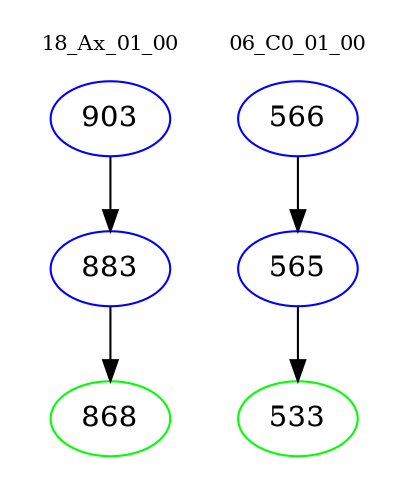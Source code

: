 digraph{
subgraph cluster_0 {
color = white
label = "18_Ax_01_00";
fontsize=10;
T0_903 [label="903", color="blue"]
T0_903 -> T0_883 [color="black"]
T0_883 [label="883", color="blue"]
T0_883 -> T0_868 [color="black"]
T0_868 [label="868", color="green"]
}
subgraph cluster_1 {
color = white
label = "06_C0_01_00";
fontsize=10;
T1_566 [label="566", color="blue"]
T1_566 -> T1_565 [color="black"]
T1_565 [label="565", color="blue"]
T1_565 -> T1_533 [color="black"]
T1_533 [label="533", color="green"]
}
}
